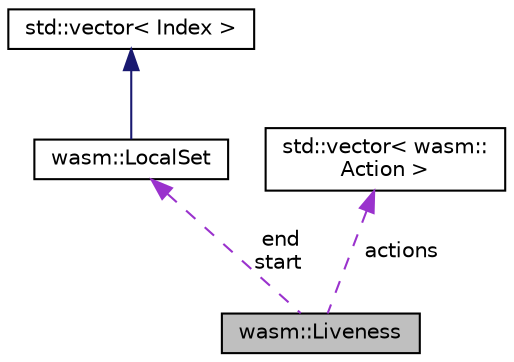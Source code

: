 digraph "wasm::Liveness"
{
  edge [fontname="Helvetica",fontsize="10",labelfontname="Helvetica",labelfontsize="10"];
  node [fontname="Helvetica",fontsize="10",shape=record];
  Node1 [label="wasm::Liveness",height=0.2,width=0.4,color="black", fillcolor="grey75", style="filled", fontcolor="black"];
  Node2 -> Node1 [dir="back",color="darkorchid3",fontsize="10",style="dashed",label=" end\nstart" ,fontname="Helvetica"];
  Node2 [label="wasm::LocalSet",height=0.2,width=0.4,color="black", fillcolor="white", style="filled",URL="$structwasm_1_1_local_set.html"];
  Node3 -> Node2 [dir="back",color="midnightblue",fontsize="10",style="solid",fontname="Helvetica"];
  Node3 [label="std::vector\< Index \>",height=0.2,width=0.4,color="black", fillcolor="white", style="filled",URL="$classstd_1_1vector.html"];
  Node4 -> Node1 [dir="back",color="darkorchid3",fontsize="10",style="dashed",label=" actions" ,fontname="Helvetica"];
  Node4 [label="std::vector\< wasm::\lAction \>",height=0.2,width=0.4,color="black", fillcolor="white", style="filled",URL="$classstd_1_1vector.html"];
}
